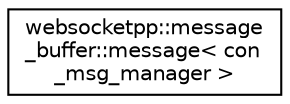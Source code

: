 digraph "Graphical Class Hierarchy"
{
  edge [fontname="Helvetica",fontsize="10",labelfontname="Helvetica",labelfontsize="10"];
  node [fontname="Helvetica",fontsize="10",shape=record];
  rankdir="LR";
  Node0 [label="websocketpp::message\l_buffer::message\< con\l_msg_manager \>",height=0.2,width=0.4,color="black", fillcolor="white", style="filled",URL="$classwebsocketpp_1_1message__buffer_1_1message.html",tooltip="Represents a buffer for a single WebSocket message. "];
}
